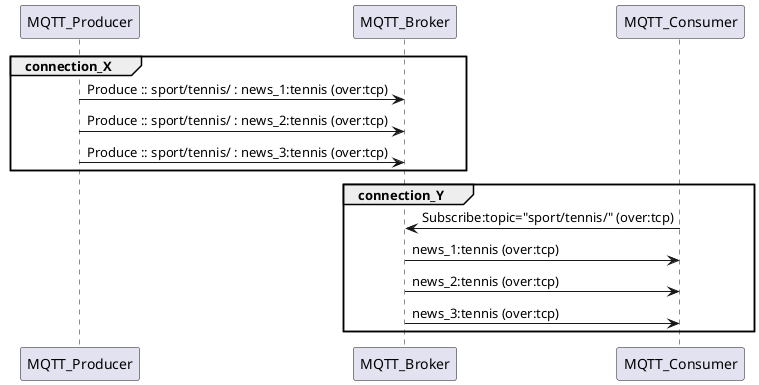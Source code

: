 @startuml



group connection_X

MQTT_Producer -> MQTT_Broker:Produce :: sport/tennis/ : news_1:tennis (over:tcp)
MQTT_Producer -> MQTT_Broker:Produce :: sport/tennis/ : news_2:tennis (over:tcp)
MQTT_Producer -> MQTT_Broker:Produce :: sport/tennis/ : news_3:tennis (over:tcp)

 end

group connection_Y

MQTT_Consumer-> MQTT_Broker:Subscribe:topic="sport/tennis/" (over:tcp)
MQTT_Broker -> MQTT_Consumer : news_1:tennis (over:tcp)
MQTT_Broker -> MQTT_Consumer : news_2:tennis (over:tcp)
MQTT_Broker -> MQTT_Consumer : news_3:tennis (over:tcp)


 end

@enduml